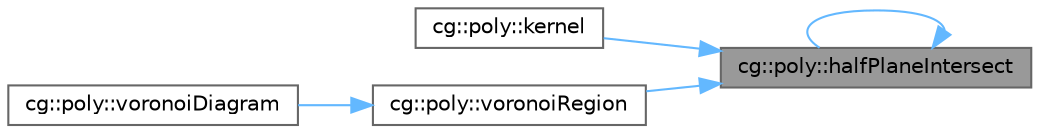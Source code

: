 digraph "cg::poly::halfPlaneIntersect"
{
 // LATEX_PDF_SIZE
  bgcolor="transparent";
  edge [fontname=Helvetica,fontsize=10,labelfontname=Helvetica,labelfontsize=10];
  node [fontname=Helvetica,fontsize=10,shape=box,height=0.2,width=0.4];
  rankdir="RL";
  Node1 [id="Node000001",label="cg::poly::halfPlaneIntersect",height=0.2,width=0.4,color="gray40", fillcolor="grey60", style="filled", fontcolor="black",tooltip=" "];
  Node1 -> Node1 [id="edge1_Node000001_Node000001",dir="back",color="steelblue1",style="solid",tooltip=" "];
  Node1 -> Node2 [id="edge2_Node000001_Node000002",dir="back",color="steelblue1",style="solid",tooltip=" "];
  Node2 [id="Node000002",label="cg::poly::kernel",height=0.2,width=0.4,color="grey40", fillcolor="white", style="filled",URL="$namespacecg_1_1poly.html#ad6dd5511098625fbd39148b5e309d8c9",tooltip=" "];
  Node1 -> Node3 [id="edge3_Node000001_Node000003",dir="back",color="steelblue1",style="solid",tooltip=" "];
  Node3 [id="Node000003",label="cg::poly::voronoiRegion",height=0.2,width=0.4,color="grey40", fillcolor="white", style="filled",URL="$namespacecg_1_1poly.html#a32fb697ec2684e8b5076f30fce29ad53",tooltip=" "];
  Node3 -> Node4 [id="edge4_Node000003_Node000004",dir="back",color="steelblue1",style="solid",tooltip=" "];
  Node4 [id="Node000004",label="cg::poly::voronoiDiagram",height=0.2,width=0.4,color="grey40", fillcolor="white", style="filled",URL="$namespacecg_1_1poly.html#a2143c6248f4aaa2d6f0ee7addff812eb",tooltip=" "];
}
